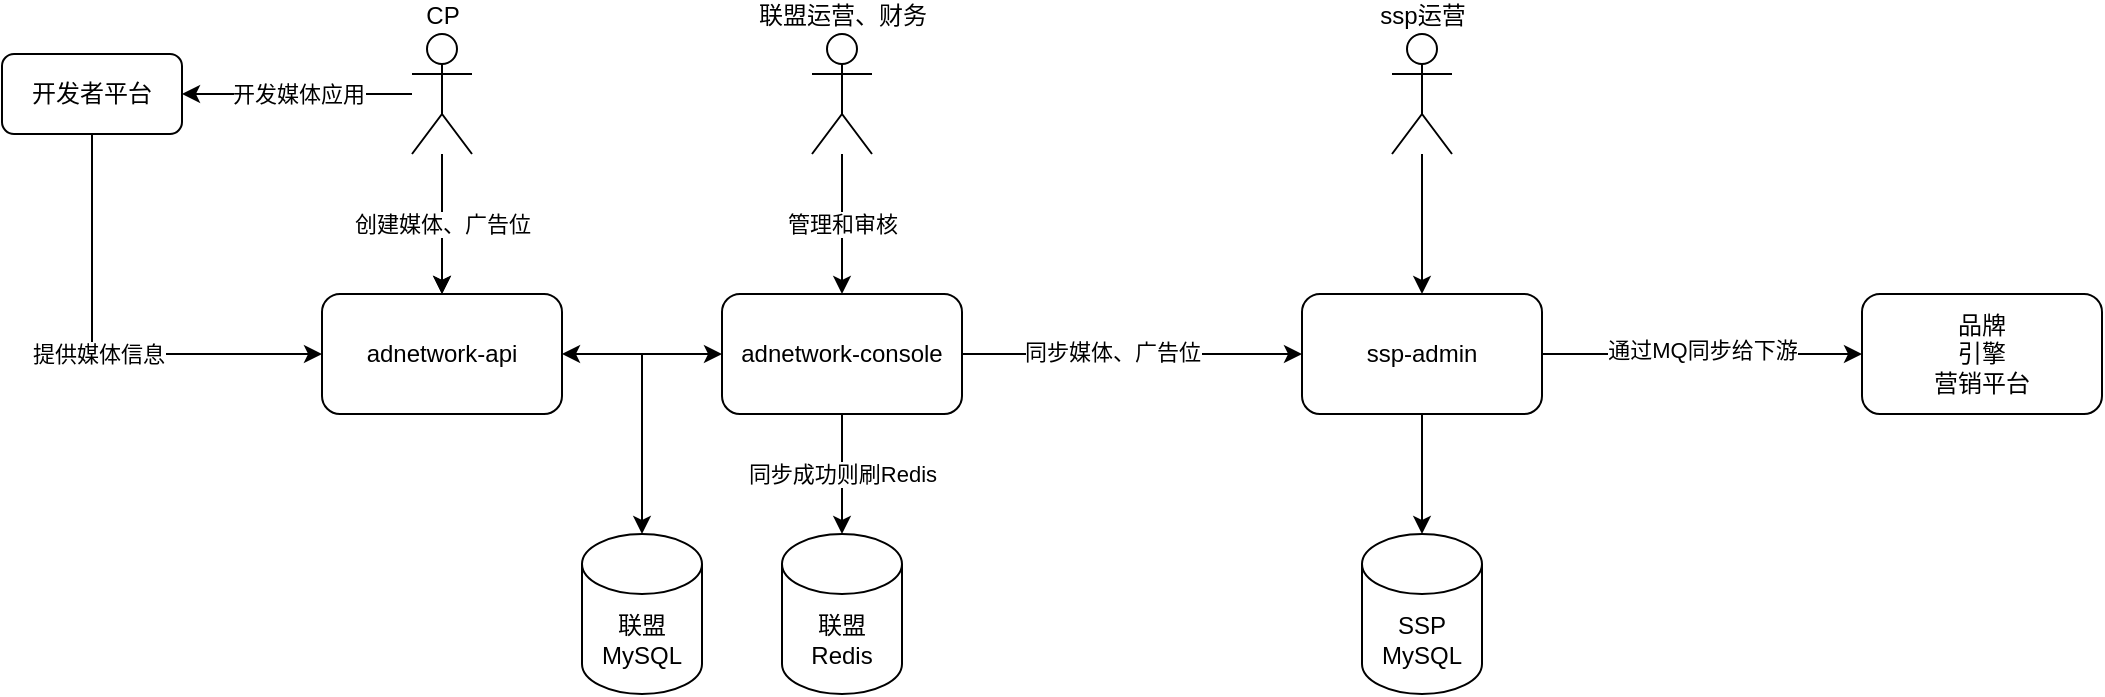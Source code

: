 <mxfile version="14.4.2" type="github">
  <diagram name="Page-1" id="74e2e168-ea6b-b213-b513-2b3c1d86103e">
    <mxGraphModel dx="1422" dy="762" grid="1" gridSize="10" guides="1" tooltips="1" connect="1" arrows="1" fold="1" page="1" pageScale="1" pageWidth="1100" pageHeight="850" background="#ffffff" math="0" shadow="0">
      <root>
        <mxCell id="0" />
        <mxCell id="1" parent="0" />
        <mxCell id="li2CXZxK-HDaXJD094jA-11" style="edgeStyle=orthogonalEdgeStyle;rounded=0;orthogonalLoop=1;jettySize=auto;html=1;entryX=0.5;entryY=0;entryDx=0;entryDy=0;entryPerimeter=0;startArrow=classic;startFill=1;" edge="1" parent="1" source="li2CXZxK-HDaXJD094jA-2" target="li2CXZxK-HDaXJD094jA-10">
          <mxGeometry relative="1" as="geometry" />
        </mxCell>
        <mxCell id="li2CXZxK-HDaXJD094jA-2" value="adnetwork-api" style="rounded=1;whiteSpace=wrap;html=1;" vertex="1" parent="1">
          <mxGeometry x="185" y="180" width="120" height="60" as="geometry" />
        </mxCell>
        <mxCell id="li2CXZxK-HDaXJD094jA-4" value="" style="edgeStyle=orthogonalEdgeStyle;rounded=0;orthogonalLoop=1;jettySize=auto;html=1;" edge="1" parent="1" source="li2CXZxK-HDaXJD094jA-3" target="li2CXZxK-HDaXJD094jA-2">
          <mxGeometry relative="1" as="geometry" />
        </mxCell>
        <mxCell id="li2CXZxK-HDaXJD094jA-6" value="创建媒体、广告位" style="edgeStyle=orthogonalEdgeStyle;rounded=0;orthogonalLoop=1;jettySize=auto;html=1;" edge="1" parent="1" source="li2CXZxK-HDaXJD094jA-3" target="li2CXZxK-HDaXJD094jA-2">
          <mxGeometry relative="1" as="geometry" />
        </mxCell>
        <mxCell id="li2CXZxK-HDaXJD094jA-9" value="开发媒体应用" style="edgeStyle=orthogonalEdgeStyle;rounded=0;orthogonalLoop=1;jettySize=auto;html=1;entryX=1;entryY=0.5;entryDx=0;entryDy=0;" edge="1" parent="1" source="li2CXZxK-HDaXJD094jA-3" target="li2CXZxK-HDaXJD094jA-7">
          <mxGeometry relative="1" as="geometry" />
        </mxCell>
        <mxCell id="li2CXZxK-HDaXJD094jA-3" value="CP&lt;br&gt;" style="shape=umlActor;verticalLabelPosition=top;verticalAlign=bottom;html=1;outlineConnect=0;labelPosition=center;align=center;" vertex="1" parent="1">
          <mxGeometry x="230" y="50" width="30" height="60" as="geometry" />
        </mxCell>
        <mxCell id="li2CXZxK-HDaXJD094jA-23" value="提供媒体信息" style="edgeStyle=orthogonalEdgeStyle;rounded=0;orthogonalLoop=1;jettySize=auto;html=1;entryX=0;entryY=0.5;entryDx=0;entryDy=0;startArrow=none;startFill=0;endArrow=classic;endFill=1;" edge="1" parent="1" source="li2CXZxK-HDaXJD094jA-7" target="li2CXZxK-HDaXJD094jA-2">
          <mxGeometry relative="1" as="geometry">
            <Array as="points">
              <mxPoint x="70" y="210" />
            </Array>
          </mxGeometry>
        </mxCell>
        <mxCell id="li2CXZxK-HDaXJD094jA-7" value="开发者平台" style="rounded=1;whiteSpace=wrap;html=1;" vertex="1" parent="1">
          <mxGeometry x="25" y="60" width="90" height="40" as="geometry" />
        </mxCell>
        <mxCell id="li2CXZxK-HDaXJD094jA-10" value="联盟MySQL" style="shape=cylinder3;whiteSpace=wrap;html=1;boundedLbl=1;backgroundOutline=1;size=15;" vertex="1" parent="1">
          <mxGeometry x="315" y="300" width="60" height="80" as="geometry" />
        </mxCell>
        <mxCell id="li2CXZxK-HDaXJD094jA-13" style="edgeStyle=orthogonalEdgeStyle;rounded=0;orthogonalLoop=1;jettySize=auto;html=1;startArrow=classic;startFill=1;endArrow=none;endFill=0;" edge="1" parent="1" source="li2CXZxK-HDaXJD094jA-12">
          <mxGeometry relative="1" as="geometry">
            <mxPoint x="345" y="210" as="targetPoint" />
          </mxGeometry>
        </mxCell>
        <mxCell id="li2CXZxK-HDaXJD094jA-19" style="edgeStyle=orthogonalEdgeStyle;rounded=0;orthogonalLoop=1;jettySize=auto;html=1;entryX=0;entryY=0.5;entryDx=0;entryDy=0;startArrow=none;startFill=0;endArrow=classic;endFill=1;" edge="1" parent="1" source="li2CXZxK-HDaXJD094jA-12" target="li2CXZxK-HDaXJD094jA-16">
          <mxGeometry relative="1" as="geometry" />
        </mxCell>
        <mxCell id="li2CXZxK-HDaXJD094jA-20" value="同步媒体、广告位" style="edgeLabel;html=1;align=center;verticalAlign=middle;resizable=0;points=[];" vertex="1" connectable="0" parent="li2CXZxK-HDaXJD094jA-19">
          <mxGeometry x="-0.118" y="1" relative="1" as="geometry">
            <mxPoint as="offset" />
          </mxGeometry>
        </mxCell>
        <mxCell id="li2CXZxK-HDaXJD094jA-22" value="同步成功则刷Redis" style="edgeStyle=orthogonalEdgeStyle;rounded=0;orthogonalLoop=1;jettySize=auto;html=1;startArrow=none;startFill=0;endArrow=classic;endFill=1;" edge="1" parent="1" source="li2CXZxK-HDaXJD094jA-12" target="li2CXZxK-HDaXJD094jA-21">
          <mxGeometry relative="1" as="geometry" />
        </mxCell>
        <mxCell id="li2CXZxK-HDaXJD094jA-12" value="adnetwork-console" style="rounded=1;whiteSpace=wrap;html=1;" vertex="1" parent="1">
          <mxGeometry x="385" y="180" width="120" height="60" as="geometry" />
        </mxCell>
        <mxCell id="li2CXZxK-HDaXJD094jA-15" value="管理和审核" style="edgeStyle=orthogonalEdgeStyle;rounded=0;orthogonalLoop=1;jettySize=auto;html=1;startArrow=none;startFill=0;endArrow=classic;endFill=1;" edge="1" parent="1" source="li2CXZxK-HDaXJD094jA-14" target="li2CXZxK-HDaXJD094jA-12">
          <mxGeometry relative="1" as="geometry" />
        </mxCell>
        <mxCell id="li2CXZxK-HDaXJD094jA-14" value="联盟运营、财务" style="shape=umlActor;verticalLabelPosition=top;verticalAlign=bottom;html=1;outlineConnect=0;labelPosition=center;align=center;" vertex="1" parent="1">
          <mxGeometry x="430" y="50" width="30" height="60" as="geometry" />
        </mxCell>
        <mxCell id="li2CXZxK-HDaXJD094jA-25" style="edgeStyle=orthogonalEdgeStyle;rounded=0;orthogonalLoop=1;jettySize=auto;html=1;startArrow=none;startFill=0;endArrow=classic;endFill=1;" edge="1" parent="1" source="li2CXZxK-HDaXJD094jA-16" target="li2CXZxK-HDaXJD094jA-24">
          <mxGeometry relative="1" as="geometry" />
        </mxCell>
        <mxCell id="li2CXZxK-HDaXJD094jA-26" value="通过MQ同步给下游" style="edgeLabel;html=1;align=center;verticalAlign=middle;resizable=0;points=[];" vertex="1" connectable="0" parent="li2CXZxK-HDaXJD094jA-25">
          <mxGeometry x="-0.217" y="2" relative="1" as="geometry">
            <mxPoint x="17" as="offset" />
          </mxGeometry>
        </mxCell>
        <mxCell id="li2CXZxK-HDaXJD094jA-28" style="edgeStyle=orthogonalEdgeStyle;rounded=0;orthogonalLoop=1;jettySize=auto;html=1;entryX=0.5;entryY=0;entryDx=0;entryDy=0;entryPerimeter=0;startArrow=none;startFill=0;endArrow=classic;endFill=1;" edge="1" parent="1" source="li2CXZxK-HDaXJD094jA-16" target="li2CXZxK-HDaXJD094jA-27">
          <mxGeometry relative="1" as="geometry" />
        </mxCell>
        <mxCell id="li2CXZxK-HDaXJD094jA-16" value="ssp-admin" style="rounded=1;whiteSpace=wrap;html=1;" vertex="1" parent="1">
          <mxGeometry x="675" y="180" width="120" height="60" as="geometry" />
        </mxCell>
        <mxCell id="li2CXZxK-HDaXJD094jA-18" style="edgeStyle=orthogonalEdgeStyle;rounded=0;orthogonalLoop=1;jettySize=auto;html=1;entryX=0.5;entryY=0;entryDx=0;entryDy=0;startArrow=none;startFill=0;endArrow=classic;endFill=1;" edge="1" parent="1" source="li2CXZxK-HDaXJD094jA-17" target="li2CXZxK-HDaXJD094jA-16">
          <mxGeometry relative="1" as="geometry" />
        </mxCell>
        <mxCell id="li2CXZxK-HDaXJD094jA-17" value="ssp运营" style="shape=umlActor;verticalLabelPosition=top;verticalAlign=bottom;html=1;outlineConnect=0;labelPosition=center;align=center;" vertex="1" parent="1">
          <mxGeometry x="720" y="50" width="30" height="60" as="geometry" />
        </mxCell>
        <mxCell id="li2CXZxK-HDaXJD094jA-21" value="联盟&lt;br&gt;Redis" style="shape=cylinder3;whiteSpace=wrap;html=1;boundedLbl=1;backgroundOutline=1;size=15;" vertex="1" parent="1">
          <mxGeometry x="415" y="300" width="60" height="80" as="geometry" />
        </mxCell>
        <mxCell id="li2CXZxK-HDaXJD094jA-24" value="品牌&lt;br&gt;引擎&lt;br&gt;营销平台" style="rounded=1;whiteSpace=wrap;html=1;" vertex="1" parent="1">
          <mxGeometry x="955" y="180" width="120" height="60" as="geometry" />
        </mxCell>
        <mxCell id="li2CXZxK-HDaXJD094jA-27" value="SSP&lt;br&gt;MySQL" style="shape=cylinder3;whiteSpace=wrap;html=1;boundedLbl=1;backgroundOutline=1;size=15;" vertex="1" parent="1">
          <mxGeometry x="705" y="300" width="60" height="80" as="geometry" />
        </mxCell>
      </root>
    </mxGraphModel>
  </diagram>
</mxfile>

